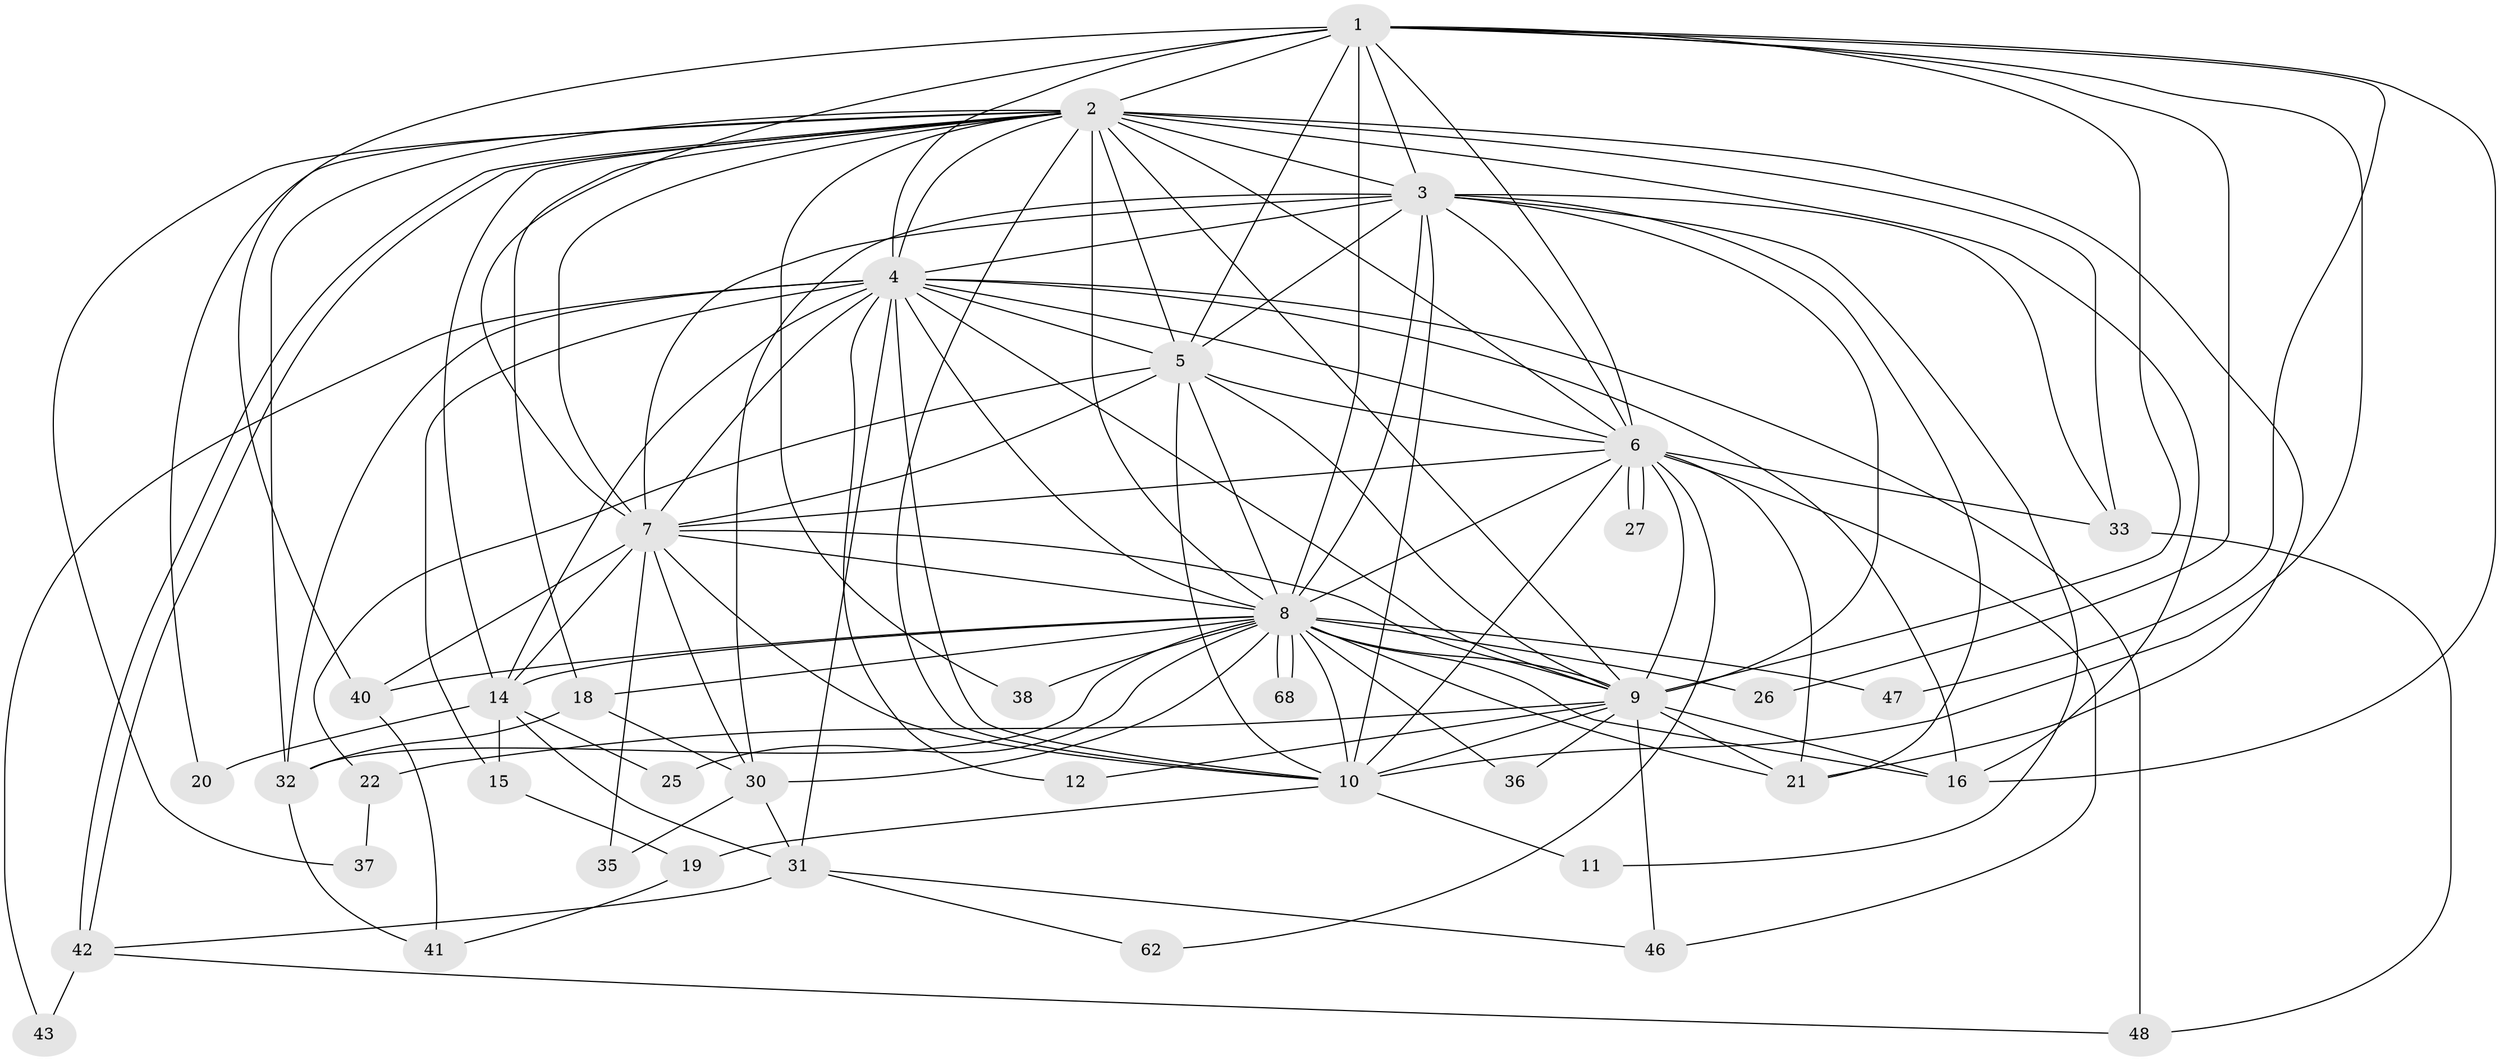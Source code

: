 // original degree distribution, {17: 0.024691358024691357, 25: 0.012345679012345678, 19: 0.012345679012345678, 13: 0.024691358024691357, 15: 0.024691358024691357, 24: 0.012345679012345678, 12: 0.012345679012345678, 2: 0.5185185185185185, 7: 0.024691358024691357, 3: 0.14814814814814814, 5: 0.04938271604938271, 4: 0.09876543209876543, 6: 0.037037037037037035}
// Generated by graph-tools (version 1.1) at 2025/14/03/09/25 04:14:09]
// undirected, 40 vertices, 124 edges
graph export_dot {
graph [start="1"]
  node [color=gray90,style=filled];
  1 [super="+28"];
  2 [super="+65+76+69+58+52+17"];
  3 [super="+57"];
  4 [super="+72"];
  5 [super="+70+59+67"];
  6;
  7 [super="+61+23"];
  8 [super="+34"];
  9 [super="+13"];
  10 [super="+29+50"];
  11;
  12;
  14 [super="+24"];
  15;
  16 [super="+64"];
  18;
  19;
  20;
  21 [super="+39+49"];
  22;
  25;
  26;
  27;
  30 [super="+66"];
  31 [super="+51"];
  32 [super="+71+78"];
  33;
  35;
  36;
  37;
  38;
  40;
  41;
  42 [super="+73"];
  43;
  46 [super="+63"];
  47;
  48 [super="+53"];
  62;
  68;
  1 -- 2 [weight=3];
  1 -- 3 [weight=2];
  1 -- 4;
  1 -- 5 [weight=2];
  1 -- 6;
  1 -- 7;
  1 -- 8 [weight=3];
  1 -- 9 [weight=2];
  1 -- 10 [weight=2];
  1 -- 26;
  1 -- 47;
  1 -- 16;
  1 -- 40;
  2 -- 3 [weight=2];
  2 -- 4;
  2 -- 5;
  2 -- 6;
  2 -- 7 [weight=3];
  2 -- 8 [weight=3];
  2 -- 9;
  2 -- 10;
  2 -- 16;
  2 -- 18;
  2 -- 20;
  2 -- 37;
  2 -- 38;
  2 -- 42;
  2 -- 42;
  2 -- 33;
  2 -- 32;
  2 -- 21;
  2 -- 14;
  3 -- 4;
  3 -- 5 [weight=3];
  3 -- 6;
  3 -- 7 [weight=2];
  3 -- 8 [weight=3];
  3 -- 9;
  3 -- 10;
  3 -- 11;
  3 -- 21;
  3 -- 33;
  3 -- 30;
  4 -- 5;
  4 -- 6;
  4 -- 7;
  4 -- 8;
  4 -- 9;
  4 -- 10;
  4 -- 12;
  4 -- 14;
  4 -- 15;
  4 -- 31;
  4 -- 32;
  4 -- 43;
  4 -- 48;
  4 -- 16;
  5 -- 6;
  5 -- 7;
  5 -- 8;
  5 -- 9;
  5 -- 10;
  5 -- 22;
  6 -- 7;
  6 -- 8;
  6 -- 9;
  6 -- 10;
  6 -- 27;
  6 -- 27;
  6 -- 33;
  6 -- 46;
  6 -- 62;
  6 -- 21;
  7 -- 8;
  7 -- 9 [weight=2];
  7 -- 10;
  7 -- 14;
  7 -- 35;
  7 -- 40;
  7 -- 30;
  8 -- 9;
  8 -- 10 [weight=2];
  8 -- 18;
  8 -- 21 [weight=2];
  8 -- 25;
  8 -- 26;
  8 -- 38;
  8 -- 40;
  8 -- 47;
  8 -- 68;
  8 -- 68;
  8 -- 32 [weight=2];
  8 -- 14;
  8 -- 36;
  8 -- 30;
  8 -- 16;
  9 -- 10;
  9 -- 12;
  9 -- 22;
  9 -- 16;
  9 -- 36;
  9 -- 46;
  9 -- 21;
  10 -- 11;
  10 -- 19;
  14 -- 15;
  14 -- 20;
  14 -- 25;
  14 -- 31;
  15 -- 19;
  18 -- 30;
  18 -- 32;
  19 -- 41;
  22 -- 37;
  30 -- 35;
  30 -- 31;
  31 -- 62;
  31 -- 46;
  31 -- 42;
  32 -- 41;
  33 -- 48;
  40 -- 41;
  42 -- 43;
  42 -- 48;
}
